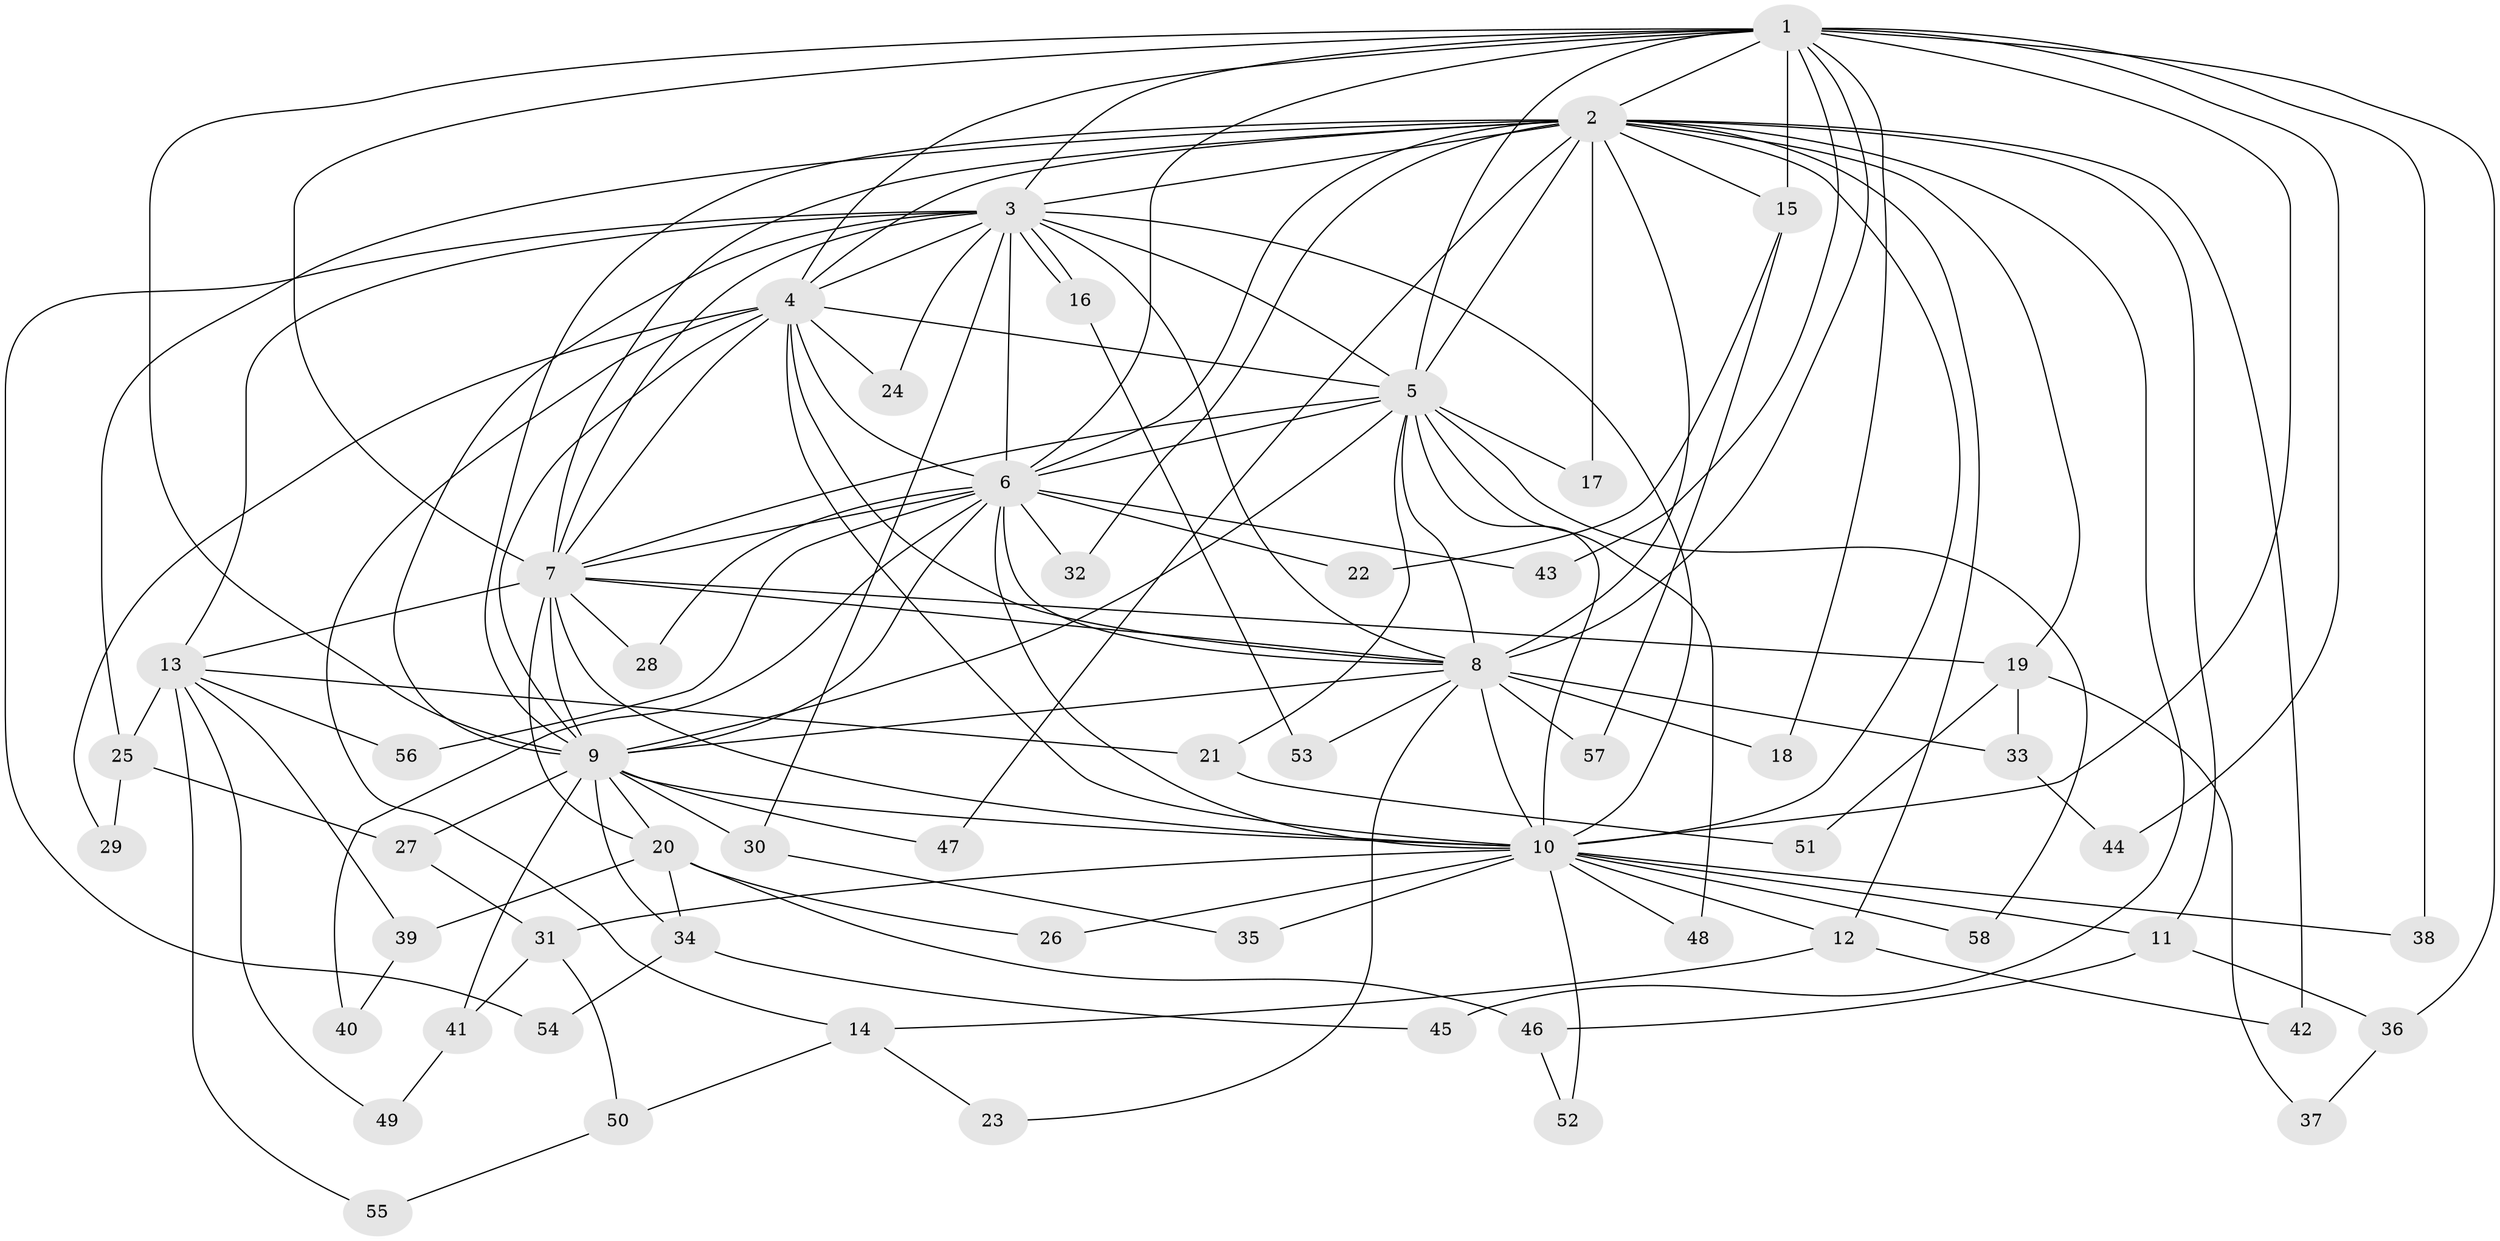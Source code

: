 // Generated by graph-tools (version 1.1) at 2025/25/03/09/25 03:25:40]
// undirected, 58 vertices, 141 edges
graph export_dot {
graph [start="1"]
  node [color=gray90,style=filled];
  1;
  2;
  3;
  4;
  5;
  6;
  7;
  8;
  9;
  10;
  11;
  12;
  13;
  14;
  15;
  16;
  17;
  18;
  19;
  20;
  21;
  22;
  23;
  24;
  25;
  26;
  27;
  28;
  29;
  30;
  31;
  32;
  33;
  34;
  35;
  36;
  37;
  38;
  39;
  40;
  41;
  42;
  43;
  44;
  45;
  46;
  47;
  48;
  49;
  50;
  51;
  52;
  53;
  54;
  55;
  56;
  57;
  58;
  1 -- 2;
  1 -- 3;
  1 -- 4;
  1 -- 5;
  1 -- 6;
  1 -- 7;
  1 -- 8;
  1 -- 9;
  1 -- 10;
  1 -- 15;
  1 -- 18;
  1 -- 36;
  1 -- 38;
  1 -- 43;
  1 -- 44;
  2 -- 3;
  2 -- 4;
  2 -- 5;
  2 -- 6;
  2 -- 7;
  2 -- 8;
  2 -- 9;
  2 -- 10;
  2 -- 11;
  2 -- 12;
  2 -- 15;
  2 -- 17;
  2 -- 19;
  2 -- 25;
  2 -- 32;
  2 -- 42;
  2 -- 45;
  2 -- 47;
  3 -- 4;
  3 -- 5;
  3 -- 6;
  3 -- 7;
  3 -- 8;
  3 -- 9;
  3 -- 10;
  3 -- 13;
  3 -- 16;
  3 -- 16;
  3 -- 24;
  3 -- 30;
  3 -- 54;
  4 -- 5;
  4 -- 6;
  4 -- 7;
  4 -- 8;
  4 -- 9;
  4 -- 10;
  4 -- 14;
  4 -- 24;
  4 -- 29;
  5 -- 6;
  5 -- 7;
  5 -- 8;
  5 -- 9;
  5 -- 10;
  5 -- 17;
  5 -- 21;
  5 -- 48;
  5 -- 58;
  6 -- 7;
  6 -- 8;
  6 -- 9;
  6 -- 10;
  6 -- 22;
  6 -- 28;
  6 -- 32;
  6 -- 40;
  6 -- 43;
  6 -- 56;
  7 -- 8;
  7 -- 9;
  7 -- 10;
  7 -- 13;
  7 -- 19;
  7 -- 20;
  7 -- 28;
  8 -- 9;
  8 -- 10;
  8 -- 18;
  8 -- 23;
  8 -- 33;
  8 -- 53;
  8 -- 57;
  9 -- 10;
  9 -- 20;
  9 -- 27;
  9 -- 30;
  9 -- 34;
  9 -- 41;
  9 -- 47;
  10 -- 11;
  10 -- 12;
  10 -- 26;
  10 -- 31;
  10 -- 35;
  10 -- 38;
  10 -- 48;
  10 -- 52;
  10 -- 58;
  11 -- 36;
  11 -- 46;
  12 -- 14;
  12 -- 42;
  13 -- 21;
  13 -- 25;
  13 -- 39;
  13 -- 49;
  13 -- 55;
  13 -- 56;
  14 -- 23;
  14 -- 50;
  15 -- 22;
  15 -- 57;
  16 -- 53;
  19 -- 33;
  19 -- 37;
  19 -- 51;
  20 -- 26;
  20 -- 34;
  20 -- 39;
  20 -- 46;
  21 -- 51;
  25 -- 27;
  25 -- 29;
  27 -- 31;
  30 -- 35;
  31 -- 41;
  31 -- 50;
  33 -- 44;
  34 -- 45;
  34 -- 54;
  36 -- 37;
  39 -- 40;
  41 -- 49;
  46 -- 52;
  50 -- 55;
}
